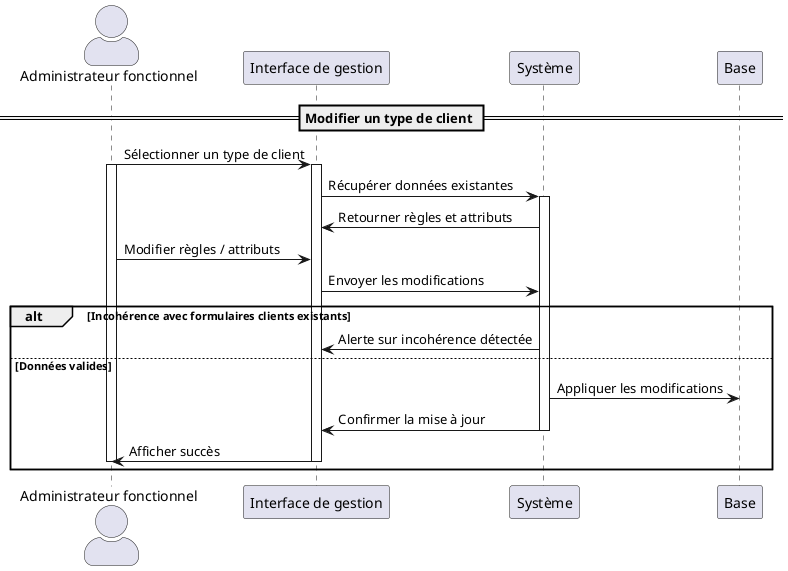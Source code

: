 @startuml UC046
skinparam actorStyle awesome

actor "Administrateur fonctionnel" as Admin
participant "Interface de gestion" as UI
participant "Système" as Système

== Modifier un type de client ==

Admin -> UI : Sélectionner un type de client
activate Admin
activate UI
UI -> Système : Récupérer données existantes
activate Système
Système -> UI : Retourner règles et attributs

Admin -> UI : Modifier règles / attributs
UI -> Système : Envoyer les modifications

alt Incohérence avec formulaires clients existants
    Système -> UI : Alerte sur incohérence détectée
else Données valides
    Système -> Base : Appliquer les modifications
    
    Système -> UI : Confirmer la mise à jour
    deactivate Système
    UI -> Admin : Afficher succès
    deactivate UI
    deactivate Admin
end

@enduml
